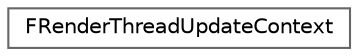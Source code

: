 digraph "Graphical Class Hierarchy"
{
 // INTERACTIVE_SVG=YES
 // LATEX_PDF_SIZE
  bgcolor="transparent";
  edge [fontname=Helvetica,fontsize=10,labelfontname=Helvetica,labelfontsize=10];
  node [fontname=Helvetica,fontsize=10,shape=box,height=0.2,width=0.4];
  rankdir="LR";
  Node0 [id="Node000000",label="FRenderThreadUpdateContext",height=0.2,width=0.4,color="grey40", fillcolor="white", style="filled",URL="$d7/d4e/structFRenderThreadUpdateContext.html",tooltip="Update context for deferred drawing of widgets to render targets."];
}
